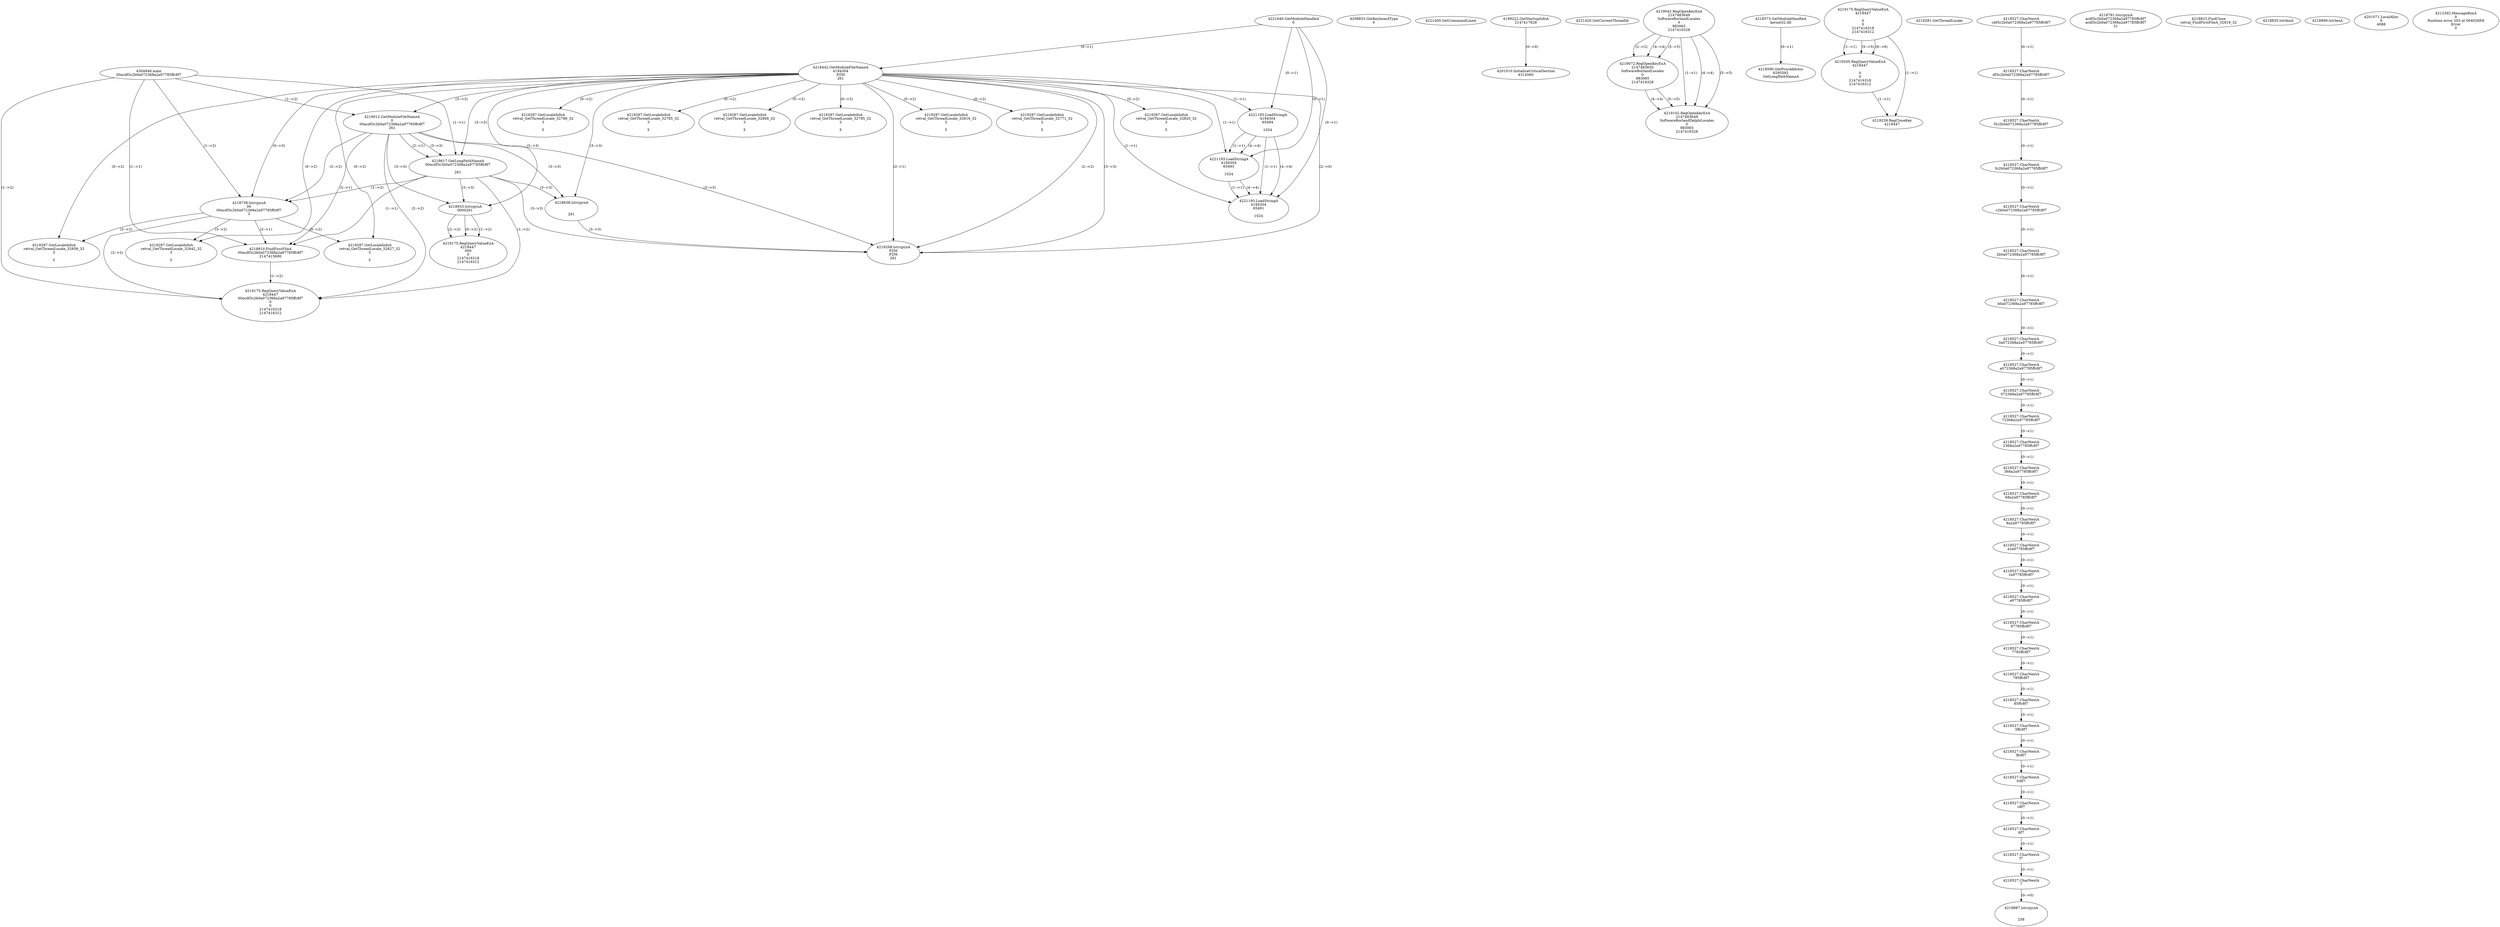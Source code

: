 // Global SCDG with merge call
digraph {
	0 [label="4304948.main
00acdf3c2b0a072368a2a97785ffc8f7"]
	1 [label="4221640.GetModuleHandleA
0"]
	2 [label="4208833.GetKeyboardType
0"]
	3 [label="4221400.GetCommandLineA
"]
	4 [label="4199222.GetStartupInfoA
2147417628"]
	5 [label="4221420.GetCurrentThreadId
"]
	6 [label="4218442.GetModuleFileNameA
4194304
PZM
261"]
	1 -> 6 [label="(0-->1)"]
	7 [label="4219012.GetModuleFileNameA
0
00acdf3c2b0a072368a2a97785ffc8f7
261"]
	0 -> 7 [label="(1-->2)"]
	6 -> 7 [label="(3-->3)"]
	8 [label="4219042.RegOpenKeyExA
2147483649
Software\Borland\Locales
0
983065
2147416328"]
	9 [label="4219072.RegOpenKeyExA
2147483650
Software\Borland\Locales
0
983065
2147416328"]
	8 -> 9 [label="(2-->2)"]
	8 -> 9 [label="(4-->4)"]
	8 -> 9 [label="(5-->5)"]
	10 [label="4218573.GetModuleHandleA
kernel32.dll"]
	11 [label="4218590.GetProcAddress
6295592
GetLongPathNameA"]
	10 -> 11 [label="(0-->1)"]
	12 [label="4218617.GetLongPathNameA
00acdf3c2b0a072368a2a97785ffc8f7

261"]
	0 -> 12 [label="(1-->1)"]
	7 -> 12 [label="(2-->1)"]
	6 -> 12 [label="(3-->3)"]
	7 -> 12 [label="(3-->3)"]
	13 [label="4218638.lstrcpynA


261"]
	6 -> 13 [label="(3-->3)"]
	7 -> 13 [label="(3-->3)"]
	12 -> 13 [label="(3-->3)"]
	14 [label="4219175.RegQueryValueExA
4218447

0
0
2147416318
2147416312"]
	15 [label="4219205.RegQueryValueExA
4218447

0
0
2147416318
2147416312"]
	14 -> 15 [label="(1-->1)"]
	14 -> 15 [label="(5-->5)"]
	14 -> 15 [label="(6-->6)"]
	16 [label="4219239.RegCloseKey
4218447"]
	14 -> 16 [label="(1-->1)"]
	15 -> 16 [label="(1-->1)"]
	17 [label="4219268.lstrcpynA
PZM
PZM
261"]
	6 -> 17 [label="(2-->1)"]
	6 -> 17 [label="(2-->2)"]
	6 -> 17 [label="(3-->3)"]
	7 -> 17 [label="(3-->3)"]
	12 -> 17 [label="(3-->3)"]
	13 -> 17 [label="(3-->3)"]
	6 -> 17 [label="(2-->0)"]
	18 [label="4219281.GetThreadLocale
"]
	19 [label="4219287.GetLocaleInfoA
retval_GetThreadLocale_32820_32
3

5"]
	6 -> 19 [label="(0-->2)"]
	20 [label="4221193.LoadStringA
4194304
65494

1024"]
	1 -> 20 [label="(0-->1)"]
	6 -> 20 [label="(1-->1)"]
	21 [label="4221193.LoadStringA
4194304
65493

1024"]
	1 -> 21 [label="(0-->1)"]
	6 -> 21 [label="(1-->1)"]
	20 -> 21 [label="(1-->1)"]
	20 -> 21 [label="(4-->4)"]
	22 [label="4219102.RegOpenKeyExA
2147483649
Software\Borland\Delphi\Locales
0
983065
2147416328"]
	8 -> 22 [label="(1-->1)"]
	8 -> 22 [label="(4-->4)"]
	9 -> 22 [label="(4-->4)"]
	8 -> 22 [label="(5-->5)"]
	9 -> 22 [label="(5-->5)"]
	23 [label="4218738.lstrcpynA
00
00acdf3c2b0a072368a2a97785ffc8f7
3"]
	0 -> 23 [label="(1-->2)"]
	7 -> 23 [label="(2-->2)"]
	12 -> 23 [label="(1-->2)"]
	6 -> 23 [label="(0-->3)"]
	24 [label="4218527.CharNextA
cdf3c2b0a072368a2a97785ffc8f7"]
	25 [label="4218527.CharNextA
df3c2b0a072368a2a97785ffc8f7"]
	24 -> 25 [label="(0-->1)"]
	26 [label="4218527.CharNextA
f3c2b0a072368a2a97785ffc8f7"]
	25 -> 26 [label="(0-->1)"]
	27 [label="4218527.CharNextA
3c2b0a072368a2a97785ffc8f7"]
	26 -> 27 [label="(0-->1)"]
	28 [label="4218527.CharNextA
c2b0a072368a2a97785ffc8f7"]
	27 -> 28 [label="(0-->1)"]
	29 [label="4218527.CharNextA
2b0a072368a2a97785ffc8f7"]
	28 -> 29 [label="(0-->1)"]
	30 [label="4218527.CharNextA
b0a072368a2a97785ffc8f7"]
	29 -> 30 [label="(0-->1)"]
	31 [label="4218527.CharNextA
0a072368a2a97785ffc8f7"]
	30 -> 31 [label="(0-->1)"]
	32 [label="4218527.CharNextA
a072368a2a97785ffc8f7"]
	31 -> 32 [label="(0-->1)"]
	33 [label="4218527.CharNextA
072368a2a97785ffc8f7"]
	32 -> 33 [label="(0-->1)"]
	34 [label="4218527.CharNextA
72368a2a97785ffc8f7"]
	33 -> 34 [label="(0-->1)"]
	35 [label="4218527.CharNextA
2368a2a97785ffc8f7"]
	34 -> 35 [label="(0-->1)"]
	36 [label="4218527.CharNextA
368a2a97785ffc8f7"]
	35 -> 36 [label="(0-->1)"]
	37 [label="4218527.CharNextA
68a2a97785ffc8f7"]
	36 -> 37 [label="(0-->1)"]
	38 [label="4218527.CharNextA
8a2a97785ffc8f7"]
	37 -> 38 [label="(0-->1)"]
	39 [label="4218527.CharNextA
a2a97785ffc8f7"]
	38 -> 39 [label="(0-->1)"]
	40 [label="4218527.CharNextA
2a97785ffc8f7"]
	39 -> 40 [label="(0-->1)"]
	41 [label="4218527.CharNextA
a97785ffc8f7"]
	40 -> 41 [label="(0-->1)"]
	42 [label="4218527.CharNextA
97785ffc8f7"]
	41 -> 42 [label="(0-->1)"]
	43 [label="4218527.CharNextA
7785ffc8f7"]
	42 -> 43 [label="(0-->1)"]
	44 [label="4218527.CharNextA
785ffc8f7"]
	43 -> 44 [label="(0-->1)"]
	45 [label="4218527.CharNextA
85ffc8f7"]
	44 -> 45 [label="(0-->1)"]
	46 [label="4218527.CharNextA
5ffc8f7"]
	45 -> 46 [label="(0-->1)"]
	47 [label="4218527.CharNextA
ffc8f7"]
	46 -> 47 [label="(0-->1)"]
	48 [label="4218527.CharNextA
fc8f7"]
	47 -> 48 [label="(0-->1)"]
	49 [label="4218527.CharNextA
c8f7"]
	48 -> 49 [label="(0-->1)"]
	50 [label="4218527.CharNextA
8f7"]
	49 -> 50 [label="(0-->1)"]
	51 [label="4218527.CharNextA
f7"]
	50 -> 51 [label="(0-->1)"]
	52 [label="4218527.CharNextA
7"]
	51 -> 52 [label="(0-->1)"]
	53 [label="4218791.lstrcpynA
acdf3c2b0a072368a2a97785ffc8f7
acdf3c2b0a072368a2a97785ffc8f7
31"]
	54 [label="4218810.FindFirstFileA
00acdf3c2b0a072368a2a97785ffc8f7
2147415690"]
	0 -> 54 [label="(1-->1)"]
	7 -> 54 [label="(2-->1)"]
	12 -> 54 [label="(1-->1)"]
	23 -> 54 [label="(2-->1)"]
	55 [label="4218823.FindClose
retval_FindFirstFileA_32819_32"]
	56 [label="4218835.lstrlenA
"]
	57 [label="4218887.lstrcpynA


258"]
	52 -> 57 [label="(0-->0)"]
	58 [label="4218899.lstrlenA
"]
	59 [label="4218933.lstrcpynA
00\
00\
261"]
	6 -> 59 [label="(3-->3)"]
	7 -> 59 [label="(3-->3)"]
	12 -> 59 [label="(3-->3)"]
	60 [label="4219175.RegQueryValueExA
4218447
00\
0
0
2147416318
2147416312"]
	59 -> 60 [label="(1-->2)"]
	59 -> 60 [label="(2-->2)"]
	59 -> 60 [label="(0-->2)"]
	61 [label="4219287.GetLocaleInfoA
retval_GetThreadLocale_32856_32
3

5"]
	6 -> 61 [label="(0-->2)"]
	23 -> 61 [label="(3-->2)"]
	62 [label="4221193.LoadStringA
4194304
65491

1024"]
	1 -> 62 [label="(0-->1)"]
	6 -> 62 [label="(1-->1)"]
	20 -> 62 [label="(1-->1)"]
	21 -> 62 [label="(1-->1)"]
	20 -> 62 [label="(4-->4)"]
	21 -> 62 [label="(4-->4)"]
	63 [label="4201010.InitializeCriticalSection
4314560"]
	4 -> 63 [label="(0-->0)"]
	64 [label="4201071.LocalAlloc
0
4088"]
	65 [label="4219287.GetLocaleInfoA
retval_GetThreadLocale_32786_32
3

5"]
	6 -> 65 [label="(0-->2)"]
	66 [label="4219175.RegQueryValueExA
4218447
00acdf3c2b0a072368a2a97785ffc8f7
0
0
2147416318
2147416312"]
	0 -> 66 [label="(1-->2)"]
	7 -> 66 [label="(2-->2)"]
	12 -> 66 [label="(1-->2)"]
	23 -> 66 [label="(2-->2)"]
	54 -> 66 [label="(1-->2)"]
	67 [label="4219287.GetLocaleInfoA
retval_GetThreadLocale_32842_32
3

5"]
	6 -> 67 [label="(0-->2)"]
	23 -> 67 [label="(3-->2)"]
	68 [label="4219287.GetLocaleInfoA
retval_GetThreadLocale_32827_32
3

5"]
	6 -> 68 [label="(0-->2)"]
	23 -> 68 [label="(3-->2)"]
	69 [label="4212392.MessageBoxA
0
Runtime error 203 at 004026E8
Error
0"]
	70 [label="4219287.GetLocaleInfoA
retval_GetThreadLocale_32785_32
3

5"]
	6 -> 70 [label="(0-->2)"]
	71 [label="4219287.GetLocaleInfoA
retval_GetThreadLocale_32806_32
3

5"]
	6 -> 71 [label="(0-->2)"]
	72 [label="4219287.GetLocaleInfoA
retval_GetThreadLocale_32795_32
3

5"]
	6 -> 72 [label="(0-->2)"]
	73 [label="4219287.GetLocaleInfoA
retval_GetThreadLocale_32816_32
3

5"]
	6 -> 73 [label="(0-->2)"]
	74 [label="4219287.GetLocaleInfoA
retval_GetThreadLocale_32771_32
3

5"]
	6 -> 74 [label="(0-->2)"]
}
